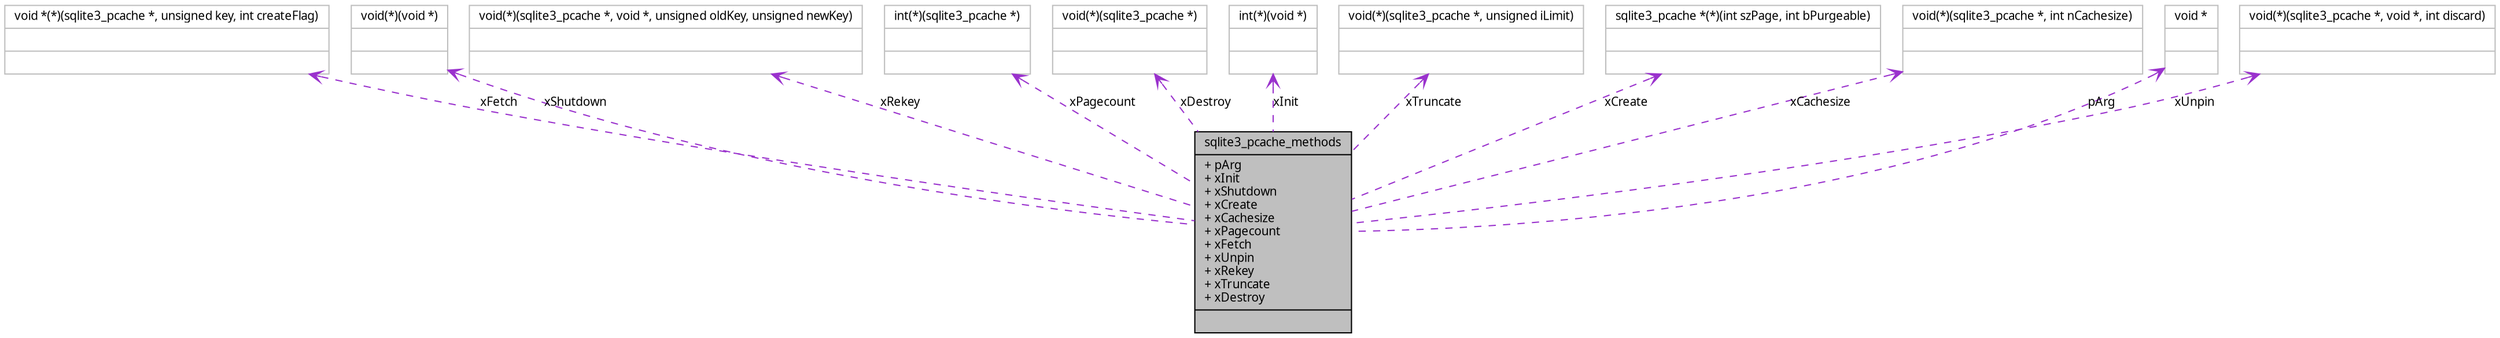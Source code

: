 digraph G
{
  edge [fontname="FreeSans.ttf",fontsize=10,labelfontname="FreeSans.ttf",labelfontsize=10];
  node [fontname="FreeSans.ttf",fontsize=10,shape=record];
  Node1 [label="{sqlite3_pcache_methods\n|+ pArg\l+ xInit\l+ xShutdown\l+ xCreate\l+ xCachesize\l+ xPagecount\l+ xFetch\l+ xUnpin\l+ xRekey\l+ xTruncate\l+ xDestroy\l|}",height=0.2,width=0.4,color="black", fillcolor="grey75", style="filled" fontcolor="black"];
  Node2 -> Node1 [dir=back,color="darkorchid3",fontsize=10,style="dashed",label="xFetch",arrowtail="open",fontname="FreeSans.ttf"];
  Node2 [label="{void *(*)(sqlite3_pcache *, unsigned key, int createFlag)\n||}",height=0.2,width=0.4,color="grey75", fillcolor="white", style="filled"];
  Node3 -> Node1 [dir=back,color="darkorchid3",fontsize=10,style="dashed",label="xShutdown",arrowtail="open",fontname="FreeSans.ttf"];
  Node3 [label="{void(*)(void *)\n||}",height=0.2,width=0.4,color="grey75", fillcolor="white", style="filled"];
  Node4 -> Node1 [dir=back,color="darkorchid3",fontsize=10,style="dashed",label="xRekey",arrowtail="open",fontname="FreeSans.ttf"];
  Node4 [label="{void(*)(sqlite3_pcache *, void *, unsigned oldKey, unsigned newKey)\n||}",height=0.2,width=0.4,color="grey75", fillcolor="white", style="filled"];
  Node5 -> Node1 [dir=back,color="darkorchid3",fontsize=10,style="dashed",label="xPagecount",arrowtail="open",fontname="FreeSans.ttf"];
  Node5 [label="{int(*)(sqlite3_pcache *)\n||}",height=0.2,width=0.4,color="grey75", fillcolor="white", style="filled"];
  Node6 -> Node1 [dir=back,color="darkorchid3",fontsize=10,style="dashed",label="xDestroy",arrowtail="open",fontname="FreeSans.ttf"];
  Node6 [label="{void(*)(sqlite3_pcache *)\n||}",height=0.2,width=0.4,color="grey75", fillcolor="white", style="filled"];
  Node7 -> Node1 [dir=back,color="darkorchid3",fontsize=10,style="dashed",label="xInit",arrowtail="open",fontname="FreeSans.ttf"];
  Node7 [label="{int(*)(void *)\n||}",height=0.2,width=0.4,color="grey75", fillcolor="white", style="filled"];
  Node8 -> Node1 [dir=back,color="darkorchid3",fontsize=10,style="dashed",label="xTruncate",arrowtail="open",fontname="FreeSans.ttf"];
  Node8 [label="{void(*)(sqlite3_pcache *, unsigned iLimit)\n||}",height=0.2,width=0.4,color="grey75", fillcolor="white", style="filled"];
  Node9 -> Node1 [dir=back,color="darkorchid3",fontsize=10,style="dashed",label="xCreate",arrowtail="open",fontname="FreeSans.ttf"];
  Node9 [label="{sqlite3_pcache *(*)(int szPage, int bPurgeable)\n||}",height=0.2,width=0.4,color="grey75", fillcolor="white", style="filled"];
  Node10 -> Node1 [dir=back,color="darkorchid3",fontsize=10,style="dashed",label="xCachesize",arrowtail="open",fontname="FreeSans.ttf"];
  Node10 [label="{void(*)(sqlite3_pcache *, int nCachesize)\n||}",height=0.2,width=0.4,color="grey75", fillcolor="white", style="filled"];
  Node11 -> Node1 [dir=back,color="darkorchid3",fontsize=10,style="dashed",label="pArg",arrowtail="open",fontname="FreeSans.ttf"];
  Node11 [label="{void *\n||}",height=0.2,width=0.4,color="grey75", fillcolor="white", style="filled"];
  Node12 -> Node1 [dir=back,color="darkorchid3",fontsize=10,style="dashed",label="xUnpin",arrowtail="open",fontname="FreeSans.ttf"];
  Node12 [label="{void(*)(sqlite3_pcache *, void *, int discard)\n||}",height=0.2,width=0.4,color="grey75", fillcolor="white", style="filled"];
}
